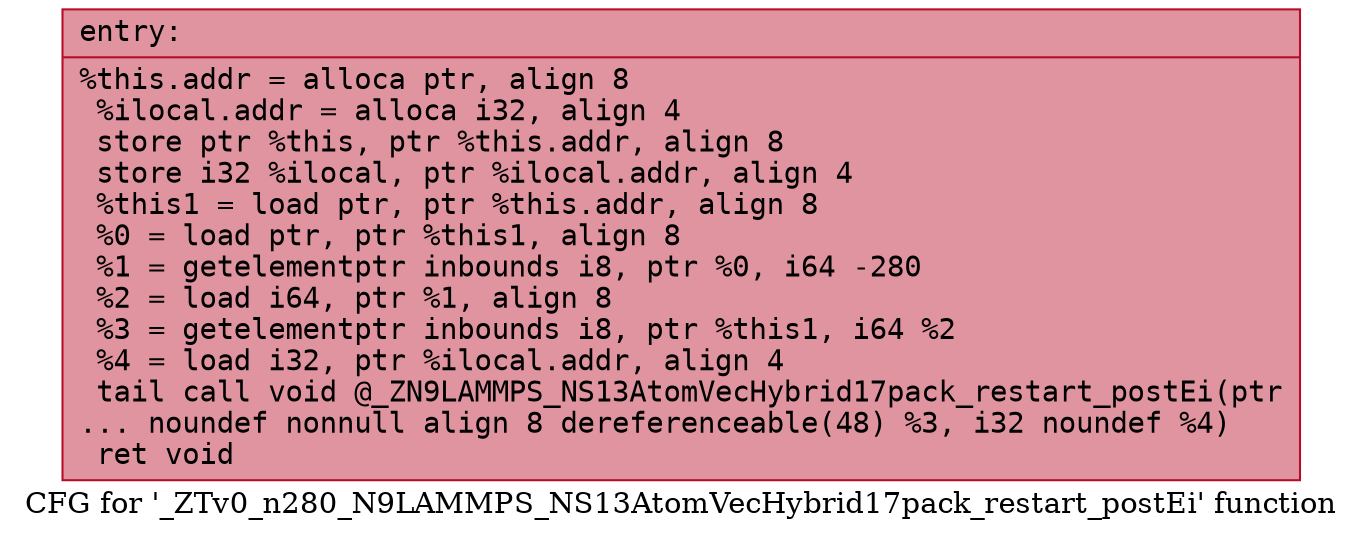 digraph "CFG for '_ZTv0_n280_N9LAMMPS_NS13AtomVecHybrid17pack_restart_postEi' function" {
	label="CFG for '_ZTv0_n280_N9LAMMPS_NS13AtomVecHybrid17pack_restart_postEi' function";

	Node0x557e2af8f6c0 [shape=record,color="#b70d28ff", style=filled, fillcolor="#b70d2870" fontname="Courier",label="{entry:\l|  %this.addr = alloca ptr, align 8\l  %ilocal.addr = alloca i32, align 4\l  store ptr %this, ptr %this.addr, align 8\l  store i32 %ilocal, ptr %ilocal.addr, align 4\l  %this1 = load ptr, ptr %this.addr, align 8\l  %0 = load ptr, ptr %this1, align 8\l  %1 = getelementptr inbounds i8, ptr %0, i64 -280\l  %2 = load i64, ptr %1, align 8\l  %3 = getelementptr inbounds i8, ptr %this1, i64 %2\l  %4 = load i32, ptr %ilocal.addr, align 4\l  tail call void @_ZN9LAMMPS_NS13AtomVecHybrid17pack_restart_postEi(ptr\l... noundef nonnull align 8 dereferenceable(48) %3, i32 noundef %4)\l  ret void\l}"];
}
